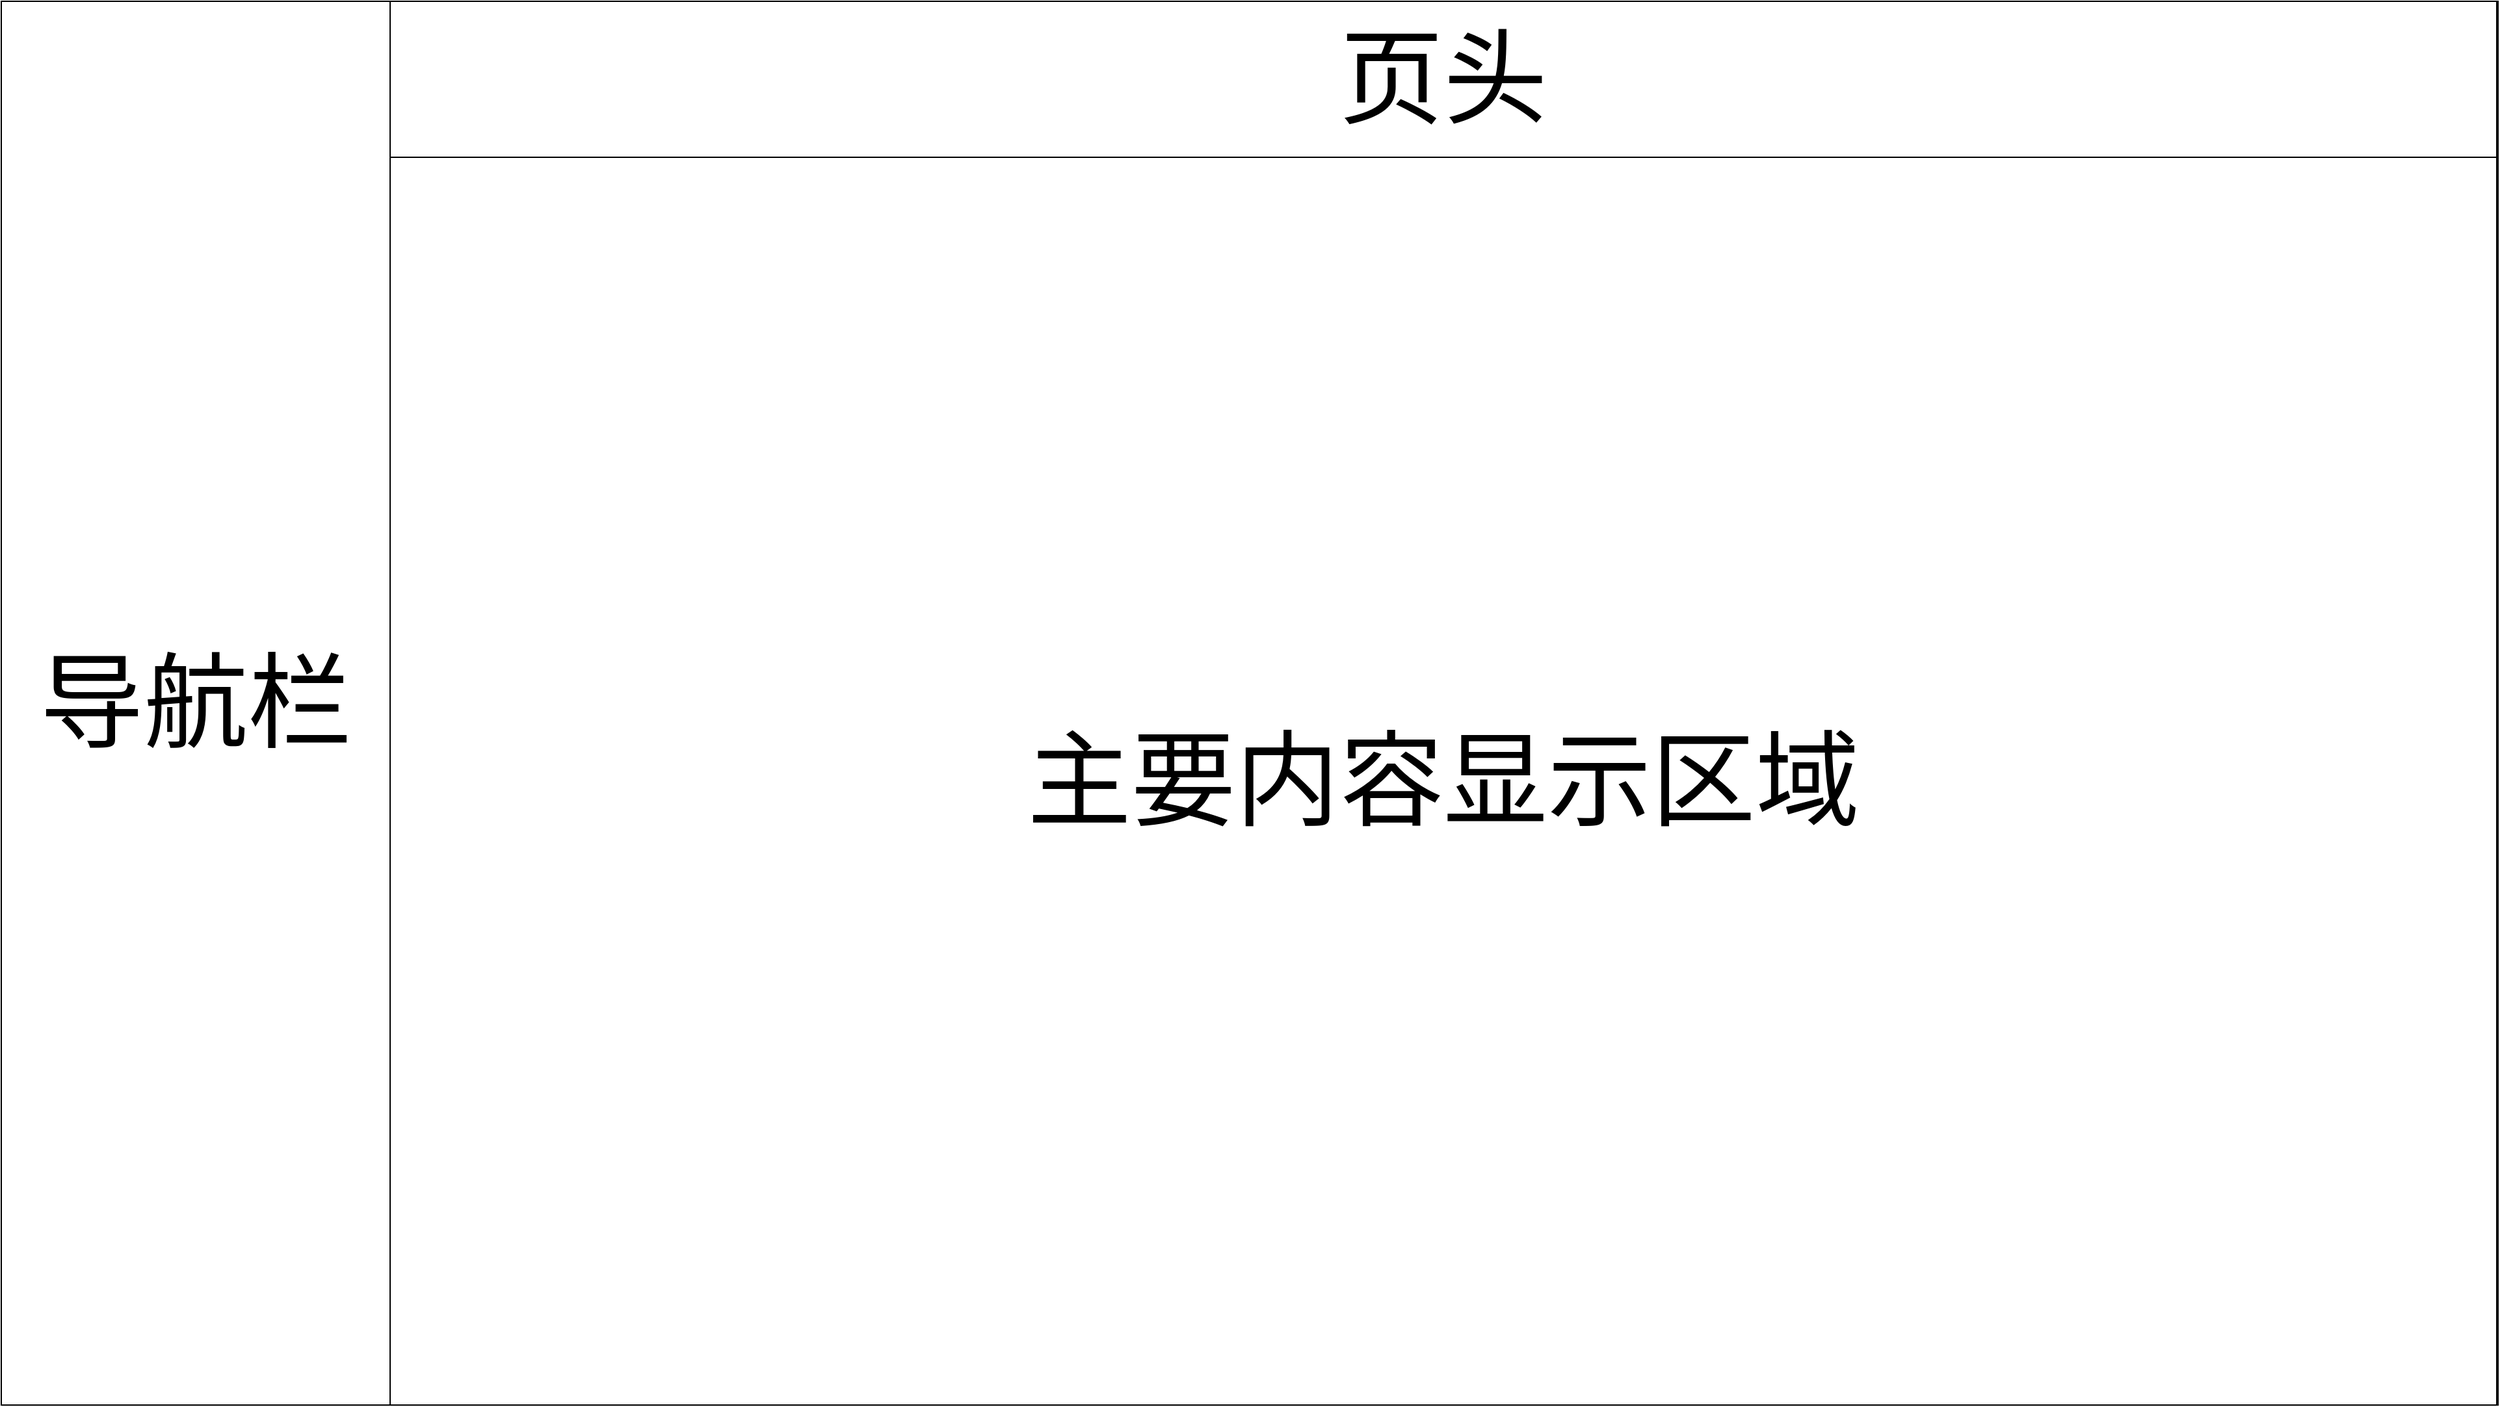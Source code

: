 <mxfile>
    <diagram id="JAU-MWYbB0M_8U72C_Jo" name="第 1 页">
        <mxGraphModel dx="2942" dy="2712" grid="1" gridSize="10" guides="1" tooltips="1" connect="1" arrows="1" fold="1" page="1" pageScale="1" pageWidth="827" pageHeight="1169" math="0" shadow="0">
            <root>
                <mxCell id="0"/>
                <mxCell id="1" parent="0"/>
                <mxCell id="2" value="" style="rounded=0;whiteSpace=wrap;html=1;" vertex="1" parent="1">
                    <mxGeometry x="-679" y="-210" width="1920" height="1080" as="geometry"/>
                </mxCell>
                <mxCell id="5" value="&lt;font style=&quot;font-size: 80px&quot;&gt;导航栏&lt;/font&gt;" style="rounded=0;whiteSpace=wrap;html=1;" vertex="1" parent="1">
                    <mxGeometry x="-679" y="-210" width="299" height="1080" as="geometry"/>
                </mxCell>
                <mxCell id="6" value="&lt;font style=&quot;font-size: 80px&quot;&gt;&lt;font style=&quot;font-size: 80px&quot;&gt;页&lt;/font&gt;头&lt;/font&gt;" style="rounded=0;whiteSpace=wrap;html=1;" vertex="1" parent="1">
                    <mxGeometry x="-380" y="-210" width="1620" height="120" as="geometry"/>
                </mxCell>
                <mxCell id="7" value="主要内容显示区域" style="rounded=0;whiteSpace=wrap;html=1;fontSize=80;" vertex="1" parent="1">
                    <mxGeometry x="-380" y="-90" width="1620" height="960" as="geometry"/>
                </mxCell>
            </root>
        </mxGraphModel>
    </diagram>
</mxfile>